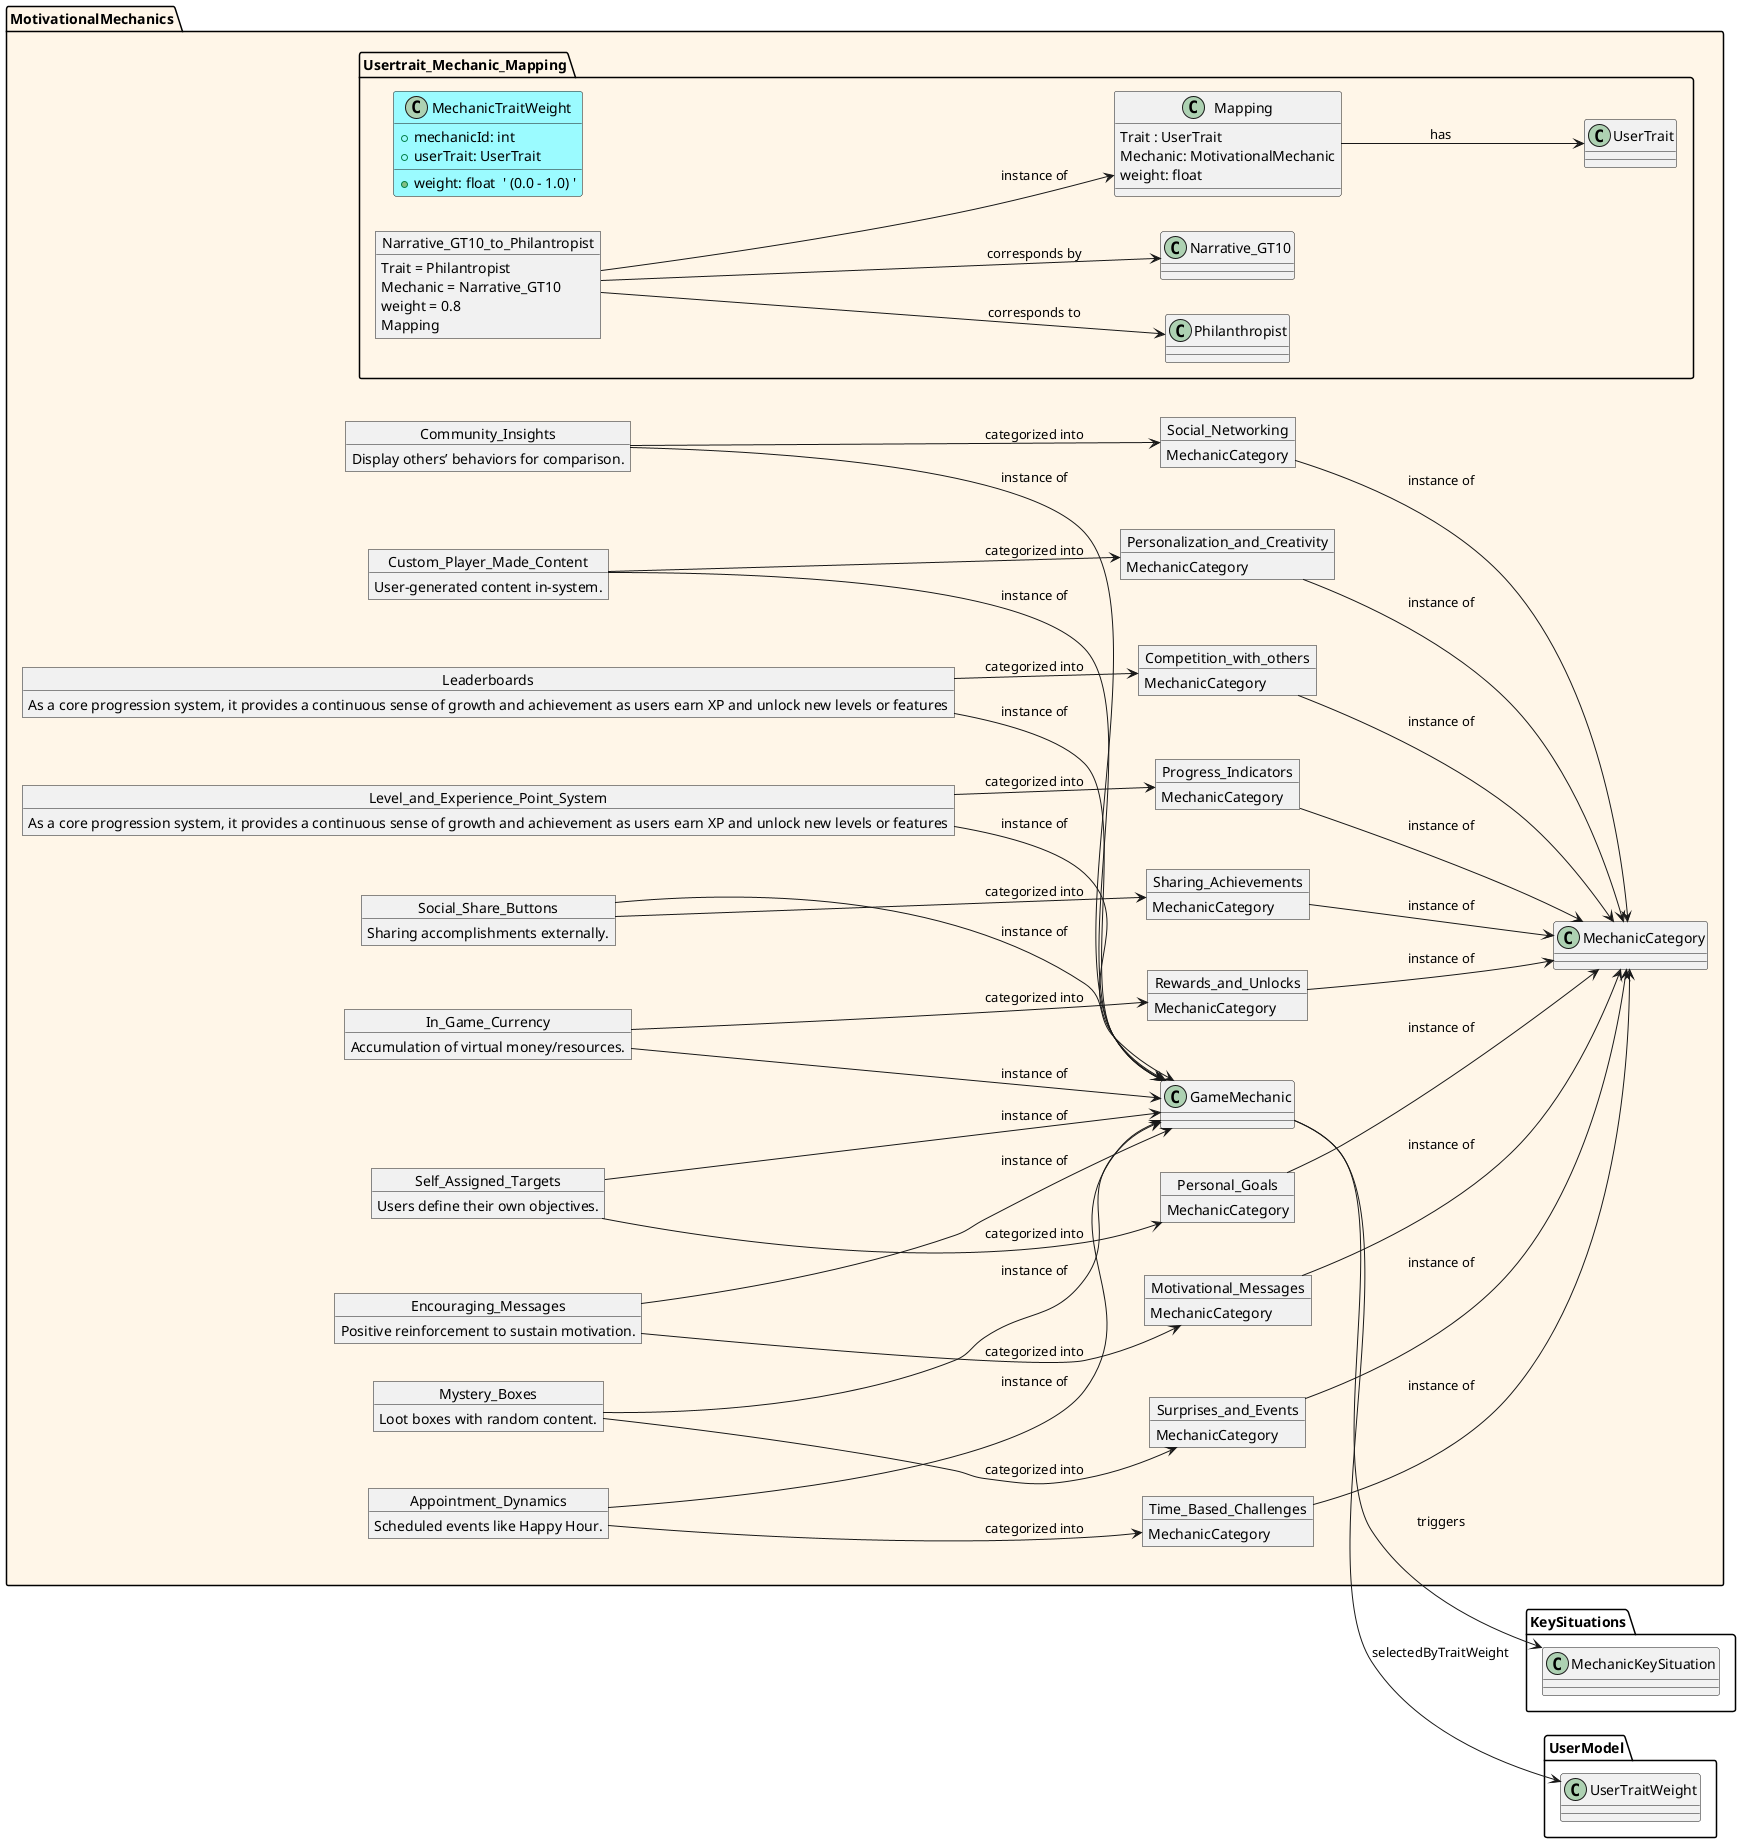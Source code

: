 @startuml
package MotivationalMechanics #fff6e8ff {

  left to right direction
  class MechanicCategory
  class GameMechanic 
  
  '//----------------------------------Progress Indicators---------------------------------------------'
  object Progress_Indicators {
    MechanicCategory
  }
  Progress_Indicators --> MechanicCategory : "instance of"
    object Level_and_Experience_Point_System {
    As a core progression system, it provides a continuous sense of growth and achievement as users earn XP and unlock new levels or features
  }
  Level_and_Experience_Point_System --> GameMechanic : "instance of"
  Level_and_Experience_Point_System --> Progress_Indicators : "categorized into"

  
  '//----------------------------------Competition with others---------------------------------------------'
  object Competition_with_others {
    MechanicCategory
  }
  Competition_with_others --> MechanicCategory : "instance of"
    object Leaderboards {
    As a core progression system, it provides a continuous sense of growth and achievement as users earn XP and unlock new levels or features
  }
  Leaderboards --> GameMechanic : "instance of"
  Leaderboards --> Competition_with_others : "categorized into"

  '//---------------------------------Personal Goals---------------------------------------------'
  object Personal_Goals {
    MechanicCategory
  }
  Personal_Goals --> MechanicCategory : "instance of"
  object Self_Assigned_Targets {
    Users define their own objectives.
  }
  Self_Assigned_Targets --> GameMechanic : "instance of"
  Self_Assigned_Targets --> Personal_Goals : "categorized into"

  '//---------------------------------Personalization and Creativity---------------------------------------------'
  object Personalization_and_Creativity {
    MechanicCategory
  }
  Personalization_and_Creativity --> MechanicCategory : "instance of"
  object Custom_Player_Made_Content {
    User-generated content in-system.
  }
  Custom_Player_Made_Content --> GameMechanic : "instance of"
  Custom_Player_Made_Content --> Personalization_and_Creativity : "categorized into"

  '//---------------------------------Sharing Achievements with Others---------------------------------------------'
  object Sharing_Achievements {
    MechanicCategory
  }
  Sharing_Achievements --> MechanicCategory : "instance of"
  
  object Social_Share_Buttons {
    Sharing accomplishments externally.
  }
  Social_Share_Buttons --> GameMechanic : "instance of"
  Social_Share_Buttons --> Sharing_Achievements : "categorized into"

  '//---------------------------------Social Networking---------------------------------------------'
  object Social_Networking {
    MechanicCategory
  }
  Social_Networking --> MechanicCategory : "instance of"
  object Community_Insights {
    Display others’ behaviors for comparison.
  }
  
  Community_Insights --> GameMechanic : "instance of"
  Community_Insights --> Social_Networking : "categorized into"

  '//---------------------------------Surprises and Special Events---------------------------------------------'
  object Surprises_and_Events {
    MechanicCategory
  }
  Surprises_and_Events --> MechanicCategory : "instance of"
  object Mystery_Boxes {
    Loot boxes with random content.
  }
  
  Mystery_Boxes --> GameMechanic : "instance of"
  Mystery_Boxes --> Surprises_and_Events : "categorized into"

  '//---------------------------------Motivational Messages---------------------------------------------'
  object Motivational_Messages {
    MechanicCategory
  }
  Motivational_Messages --> MechanicCategory : "instance of"
  object Encouraging_Messages {
    Positive reinforcement to sustain motivation.
  }
  Encouraging_Messages --> GameMechanic : "instance of"
  Encouraging_Messages --> Motivational_Messages : "categorized into"

  '//---------------------------------Time-Based Challenges---------------------------------------------'
  object Time_Based_Challenges {
    MechanicCategory
  }
  Time_Based_Challenges --> MechanicCategory : "instance of"
  object Appointment_Dynamics {
    Scheduled events like Happy Hour.
  }
  Appointment_Dynamics --> GameMechanic : "instance of"
  Appointment_Dynamics --> Time_Based_Challenges : "categorized into"

  '//----------------------------------Rewards and Unlocks---------------------------------------------'
  object Rewards_and_Unlocks {
    MechanicCategory
  }
  Rewards_and_Unlocks --> MechanicCategory : "instance of"
  object In_Game_Currency {
    Accumulation of virtual money/resources.
  }
  In_Game_Currency --> GameMechanic : "instance of"
  In_Game_Currency --> Rewards_and_Unlocks : "categorized into"

  package Usertrait_Mechanic_Mapping {

    class MechanicTraitWeight #9bfbff {
      +mechanicId: int
      +userTrait: UserTrait
      +weight: float  ' (0.0 – 1.0) '
    }

    class Mapping {
      Trait : UserTrait
      Mechanic: MotivationalMechanic
      weight: float
    }
    Mapping --> UserTrait : "has"

    object Narrative_GT10_to_Philantropist {
      Trait = Philantropist
      Mechanic = Narrative_GT10
      weight = 0.8
    }
    Narrative_GT10_to_Philantropist : Mapping
    Narrative_GT10_to_Philantropist --> Mapping : "instance of"

    Narrative_GT10_to_Philantropist --> Philanthropist : "corresponds to"
    Narrative_GT10_to_Philantropist --> Narrative_GT10 : "corresponds by"
  }
}
MotivationalMechanics.GameMechanic --> KeySituations.MechanicKeySituation: "triggers"
MotivationalMechanics.GameMechanic --> UserModel.UserTraitWeight: "selectedByTraitWeight"
@enduml